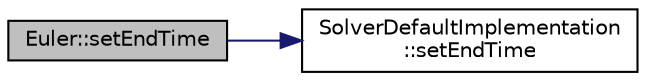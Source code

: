 digraph "Euler::setEndTime"
{
  edge [fontname="Helvetica",fontsize="10",labelfontname="Helvetica",labelfontsize="10"];
  node [fontname="Helvetica",fontsize="10",shape=record];
  rankdir="LR";
  Node58 [label="Euler::setEndTime",height=0.2,width=0.4,color="black", fillcolor="grey75", style="filled", fontcolor="black"];
  Node58 -> Node59 [color="midnightblue",fontsize="10",style="solid",fontname="Helvetica"];
  Node59 [label="SolverDefaultImplementation\l::setEndTime",height=0.2,width=0.4,color="black", fillcolor="white", style="filled",URL="$dc/d46/group__core_solver.html#ga0f8cc273cf9dc307377c9657197bf26c",tooltip="Set end time for numerical solution. "];
}
